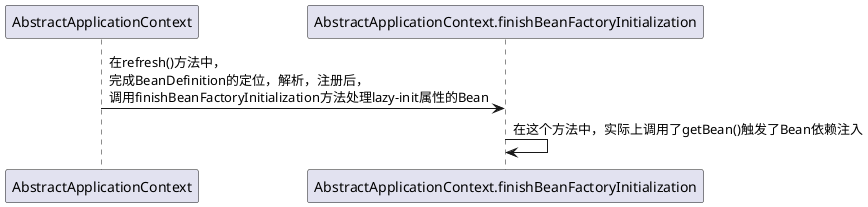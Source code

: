 @startuml
AbstractApplicationContext -> AbstractApplicationContext.finishBeanFactoryInitialization: 在refresh()方法中，\n完成BeanDefinition的定位，解析，注册后，\n调用finishBeanFactoryInitialization方法处理lazy-init属性的Bean
AbstractApplicationContext.finishBeanFactoryInitialization -> AbstractApplicationContext.finishBeanFactoryInitialization: 在这个方法中，实际上调用了getBean()触发了Bean依赖注入
@enduml